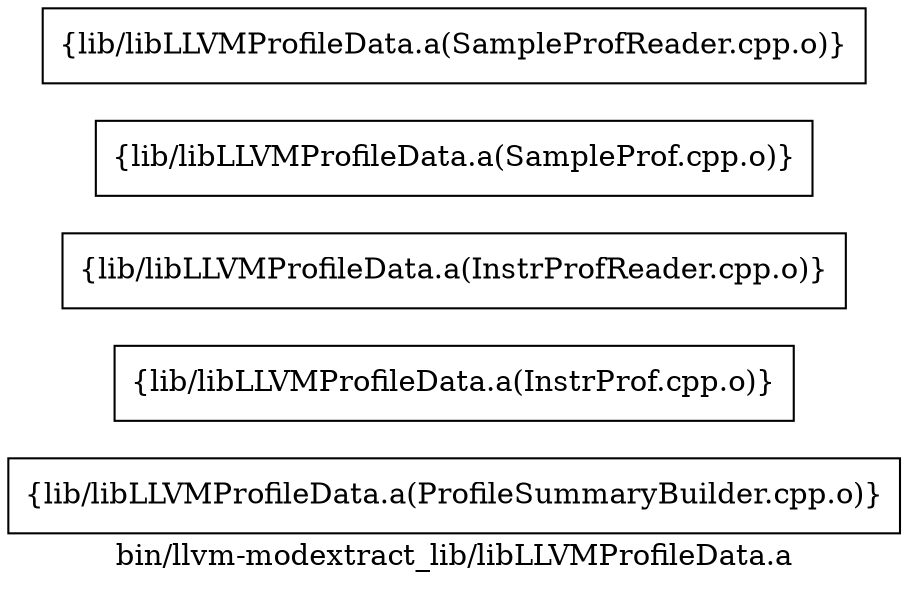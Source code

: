 digraph "bin/llvm-modextract_lib/libLLVMProfileData.a" {
	label="bin/llvm-modextract_lib/libLLVMProfileData.a";
	rankdir=LR;

	Node0x55af97348c38 [shape=record,shape=box,group=0,label="{lib/libLLVMProfileData.a(ProfileSummaryBuilder.cpp.o)}"];
	Node0x55af97346758 [shape=record,shape=box,group=0,label="{lib/libLLVMProfileData.a(InstrProf.cpp.o)}"];
	Node0x55af973458a8 [shape=record,shape=box,group=0,label="{lib/libLLVMProfileData.a(InstrProfReader.cpp.o)}"];
	Node0x55af973485a8 [shape=record,shape=box,group=0,label="{lib/libLLVMProfileData.a(SampleProf.cpp.o)}"];
	Node0x55af97348148 [shape=record,shape=box,group=0,label="{lib/libLLVMProfileData.a(SampleProfReader.cpp.o)}"];
}
